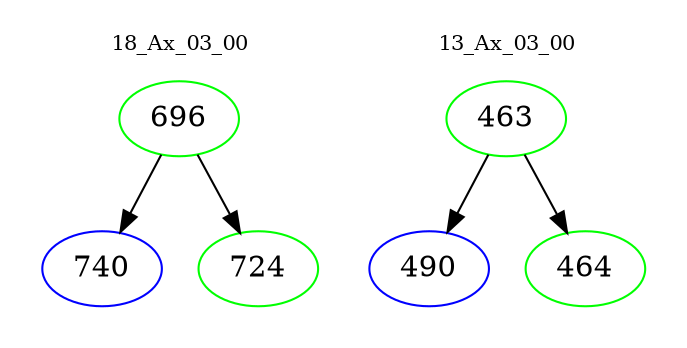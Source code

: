 digraph{
subgraph cluster_0 {
color = white
label = "18_Ax_03_00";
fontsize=10;
T0_696 [label="696", color="green"]
T0_696 -> T0_740 [color="black"]
T0_740 [label="740", color="blue"]
T0_696 -> T0_724 [color="black"]
T0_724 [label="724", color="green"]
}
subgraph cluster_1 {
color = white
label = "13_Ax_03_00";
fontsize=10;
T1_463 [label="463", color="green"]
T1_463 -> T1_490 [color="black"]
T1_490 [label="490", color="blue"]
T1_463 -> T1_464 [color="black"]
T1_464 [label="464", color="green"]
}
}
